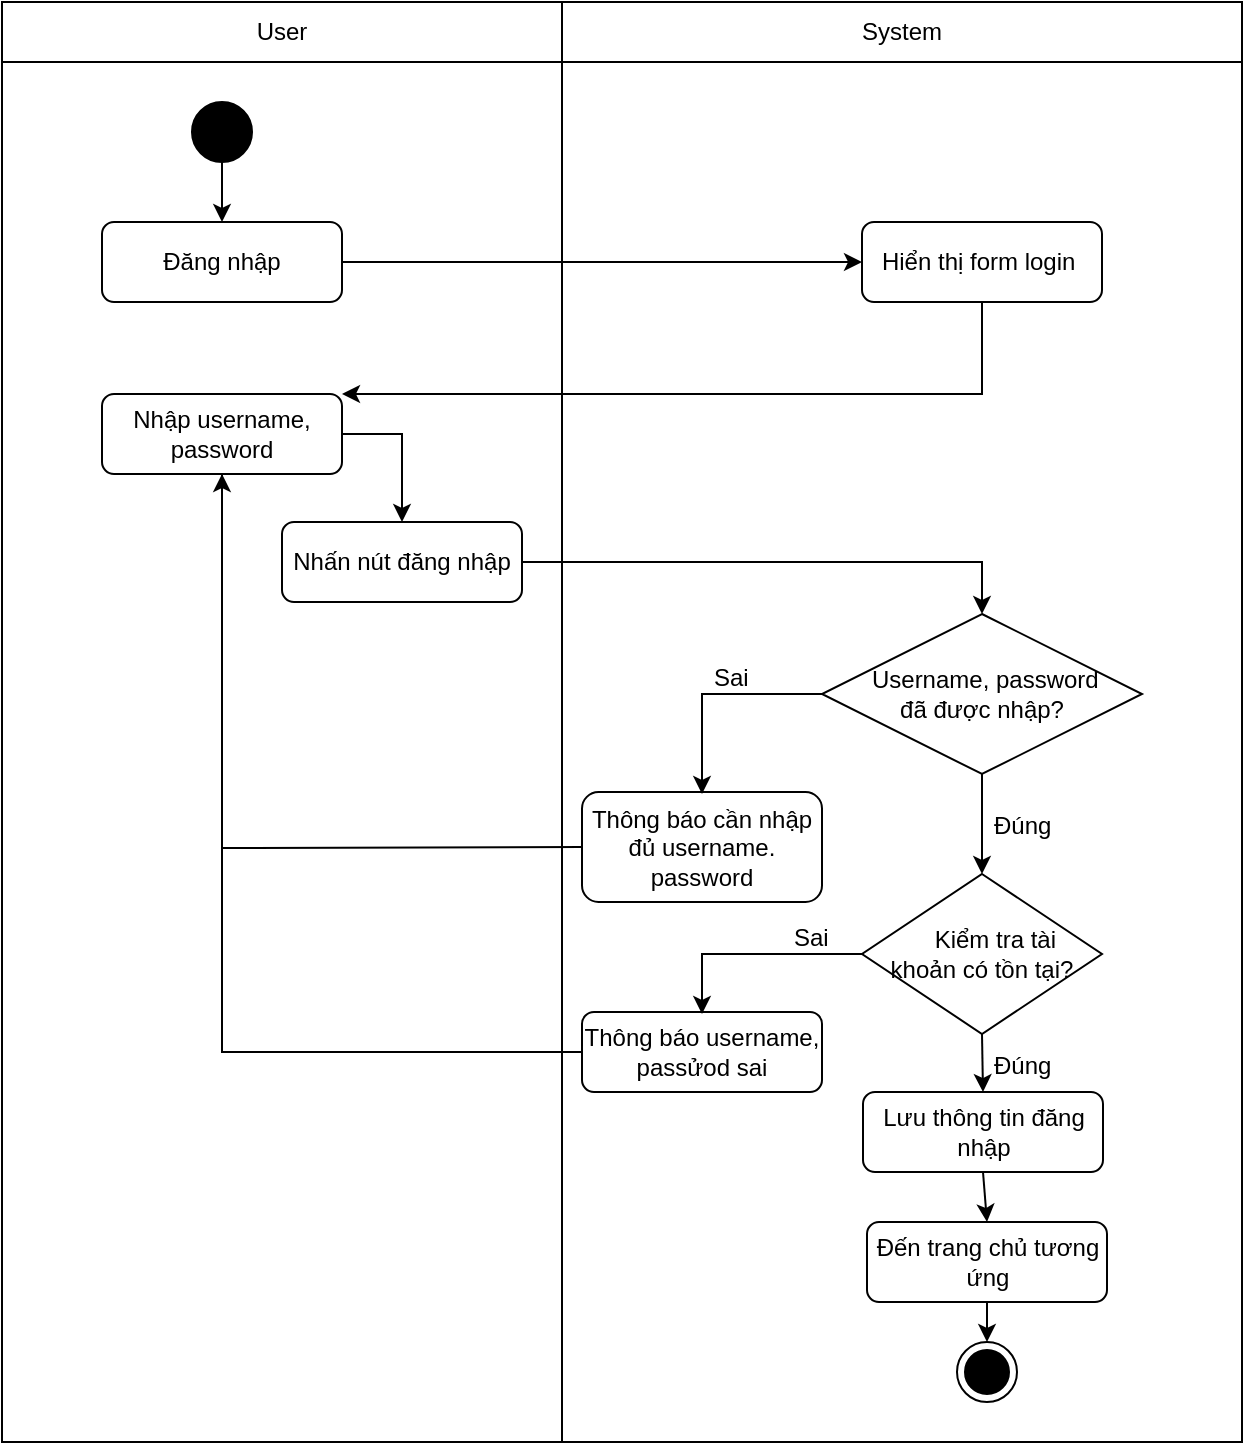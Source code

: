 <mxfile version="20.1.1" type="device"><diagram id="oj5RxCNav-90zJC_6Gj8" name="login"><mxGraphModel dx="1117" dy="623" grid="1" gridSize="10" guides="1" tooltips="1" connect="1" arrows="1" fold="1" page="1" pageScale="1" pageWidth="827" pageHeight="1169" math="0" shadow="0"><root><mxCell id="0"/><mxCell id="1" parent="0"/><mxCell id="1nr1mqPdr437piAUJrb6-1" value="" style="rounded=0;whiteSpace=wrap;html=1;fillColor=#FFFFFF;" vertex="1" parent="1"><mxGeometry x="360" y="40" width="340" height="710" as="geometry"/></mxCell><mxCell id="1nr1mqPdr437piAUJrb6-2" value="" style="rounded=0;whiteSpace=wrap;html=1;fillColor=#FFFFFF;" vertex="1" parent="1"><mxGeometry x="80" y="30" width="280" height="720" as="geometry"/></mxCell><mxCell id="1nr1mqPdr437piAUJrb6-3" value="" style="ellipse;shape=doubleEllipse;whiteSpace=wrap;html=1;aspect=fixed;fillColor=#000000;" vertex="1" parent="1"><mxGeometry x="175" y="80" width="30" height="30" as="geometry"/></mxCell><mxCell id="1nr1mqPdr437piAUJrb6-4" value="Đăng nhập" style="rounded=1;whiteSpace=wrap;html=1;fillColor=#FFFFFF;" vertex="1" parent="1"><mxGeometry x="130" y="140" width="120" height="40" as="geometry"/></mxCell><mxCell id="1nr1mqPdr437piAUJrb6-5" value="Hiển thị form login&amp;nbsp;" style="rounded=1;whiteSpace=wrap;html=1;fillColor=#FFFFFF;" vertex="1" parent="1"><mxGeometry x="510" y="140" width="120" height="40" as="geometry"/></mxCell><mxCell id="1nr1mqPdr437piAUJrb6-6" value="User" style="rounded=0;whiteSpace=wrap;html=1;fillColor=#FFFFFF;" vertex="1" parent="1"><mxGeometry x="80" y="30" width="280" height="30" as="geometry"/></mxCell><mxCell id="1nr1mqPdr437piAUJrb6-7" value="System" style="rounded=0;whiteSpace=wrap;html=1;fillColor=#FFFFFF;" vertex="1" parent="1"><mxGeometry x="360" y="30" width="340" height="30" as="geometry"/></mxCell><mxCell id="1nr1mqPdr437piAUJrb6-8" value="Nhập username, password&lt;span style=&quot;color: rgba(0, 0, 0, 0); font-family: monospace; font-size: 0px; text-align: start;&quot;&gt;%3CmxGraphModel%3E%3Croot%3E%3CmxCell%20id%3D%220%22%2F%3E%3CmxCell%20id%3D%221%22%20parent%3D%220%22%2F%3E%3CmxCell%20id%3D%222%22%20value%3D%22Nh%E1%BA%A5n%20n%C3%BAt%20%C4%91%C4%83ng%20nh%E1%BA%ADp%22%20style%3D%22rounded%3D1%3BwhiteSpace%3Dwrap%3Bhtml%3D1%3BfillColor%3D%23FFFFFF%3B%22%20vertex%3D%221%22%20parent%3D%221%22%3E%3CmxGeometry%20x%3D%22130%22%20y%3D%22120%22%20width%3D%22120%22%20height%3D%2240%22%20as%3D%22geometry%22%2F%3E%3C%2FmxCell%3E%3C%2Froot%3E%3C%2FmxGraphModel%3E&lt;/span&gt;" style="rounded=1;whiteSpace=wrap;html=1;fillColor=#FFFFFF;" vertex="1" parent="1"><mxGeometry x="130" y="226" width="120" height="40" as="geometry"/></mxCell><mxCell id="1nr1mqPdr437piAUJrb6-9" value="&amp;nbsp;Username, password&lt;br&gt;đã được nhập?" style="rhombus;whiteSpace=wrap;html=1;fillColor=#FFFFFF;" vertex="1" parent="1"><mxGeometry x="490" y="336" width="160" height="80" as="geometry"/></mxCell><mxCell id="1nr1mqPdr437piAUJrb6-10" value="&amp;nbsp; &amp;nbsp; Kiểm tra tài &lt;br&gt;khoản có tồn tại?" style="rhombus;whiteSpace=wrap;html=1;fillColor=#FFFFFF;" vertex="1" parent="1"><mxGeometry x="510" y="466" width="120" height="80" as="geometry"/></mxCell><mxCell id="1nr1mqPdr437piAUJrb6-11" value="Thông báo cần nhập đủ username. password" style="rounded=1;whiteSpace=wrap;html=1;fillColor=#FFFFFF;" vertex="1" parent="1"><mxGeometry x="370" y="425" width="120" height="55" as="geometry"/></mxCell><mxCell id="1nr1mqPdr437piAUJrb6-12" value="Thông báo username, passửod sai" style="rounded=1;whiteSpace=wrap;html=1;fillColor=#FFFFFF;" vertex="1" parent="1"><mxGeometry x="370" y="535" width="120" height="40" as="geometry"/></mxCell><mxCell id="1nr1mqPdr437piAUJrb6-13" value="Đến trang chủ tương ứng" style="rounded=1;whiteSpace=wrap;html=1;fillColor=#FFFFFF;" vertex="1" parent="1"><mxGeometry x="512.5" y="640" width="120" height="40" as="geometry"/></mxCell><mxCell id="1nr1mqPdr437piAUJrb6-14" value="" style="ellipse;html=1;shape=endState;fillColor=#000000;strokeColor=#000000;shadow=0;" vertex="1" parent="1"><mxGeometry x="557.5" y="700" width="30" height="30" as="geometry"/></mxCell><mxCell id="1nr1mqPdr437piAUJrb6-15" value="" style="endArrow=classic;html=1;rounded=0;exitX=0.5;exitY=1;exitDx=0;exitDy=0;entryX=0.5;entryY=0;entryDx=0;entryDy=0;" edge="1" parent="1" source="1nr1mqPdr437piAUJrb6-3" target="1nr1mqPdr437piAUJrb6-4"><mxGeometry width="50" height="50" relative="1" as="geometry"><mxPoint x="390" y="440" as="sourcePoint"/><mxPoint x="440" y="390" as="targetPoint"/></mxGeometry></mxCell><mxCell id="1nr1mqPdr437piAUJrb6-16" value="" style="endArrow=classic;html=1;rounded=0;exitX=0.5;exitY=1;exitDx=0;exitDy=0;entryX=0.5;entryY=0;entryDx=0;entryDy=0;" edge="1" parent="1" source="1nr1mqPdr437piAUJrb6-9" target="1nr1mqPdr437piAUJrb6-10"><mxGeometry width="50" height="50" relative="1" as="geometry"><mxPoint x="200" y="206" as="sourcePoint"/><mxPoint x="200" y="236" as="targetPoint"/></mxGeometry></mxCell><mxCell id="1nr1mqPdr437piAUJrb6-17" value="" style="endArrow=classic;html=1;rounded=0;entryX=0.5;entryY=0;entryDx=0;entryDy=0;exitX=1;exitY=0.5;exitDx=0;exitDy=0;" edge="1" parent="1" source="1nr1mqPdr437piAUJrb6-8" target="1nr1mqPdr437piAUJrb6-29"><mxGeometry width="50" height="50" relative="1" as="geometry"><mxPoint x="189.5" y="190" as="sourcePoint"/><mxPoint x="189.5" y="220" as="targetPoint"/><Array as="points"><mxPoint x="280" y="246"/></Array></mxGeometry></mxCell><mxCell id="1nr1mqPdr437piAUJrb6-18" value="" style="endArrow=classic;html=1;rounded=0;exitX=0.5;exitY=1;exitDx=0;exitDy=0;entryX=1;entryY=0;entryDx=0;entryDy=0;" edge="1" parent="1" source="1nr1mqPdr437piAUJrb6-5" target="1nr1mqPdr437piAUJrb6-8"><mxGeometry width="50" height="50" relative="1" as="geometry"><mxPoint x="220" y="140" as="sourcePoint"/><mxPoint x="220" y="170" as="targetPoint"/><Array as="points"><mxPoint x="570" y="200"/><mxPoint x="570" y="226"/><mxPoint x="430" y="226"/></Array></mxGeometry></mxCell><mxCell id="1nr1mqPdr437piAUJrb6-19" value="" style="endArrow=classic;html=1;rounded=0;exitX=1;exitY=0.5;exitDx=0;exitDy=0;entryX=0;entryY=0.5;entryDx=0;entryDy=0;" edge="1" parent="1" source="1nr1mqPdr437piAUJrb6-4" target="1nr1mqPdr437piAUJrb6-5"><mxGeometry width="50" height="50" relative="1" as="geometry"><mxPoint x="230" y="150" as="sourcePoint"/><mxPoint x="230" y="180" as="targetPoint"/></mxGeometry></mxCell><mxCell id="1nr1mqPdr437piAUJrb6-20" value="" style="endArrow=classic;html=1;rounded=0;exitX=0;exitY=0.5;exitDx=0;exitDy=0;entryX=0.5;entryY=0;entryDx=0;entryDy=0;" edge="1" parent="1" source="1nr1mqPdr437piAUJrb6-9"><mxGeometry width="50" height="50" relative="1" as="geometry"><mxPoint x="580" y="386" as="sourcePoint"/><mxPoint x="430" y="426" as="targetPoint"/><Array as="points"><mxPoint x="430" y="376"/></Array></mxGeometry></mxCell><mxCell id="1nr1mqPdr437piAUJrb6-21" value="Đúng" style="text;strokeColor=none;fillColor=none;align=left;verticalAlign=middle;spacingLeft=4;spacingRight=4;overflow=hidden;points=[[0,0.5],[1,0.5]];portConstraint=eastwest;rotatable=0;shadow=0;" vertex="1" parent="1"><mxGeometry x="570" y="426" width="80" height="30" as="geometry"/></mxCell><mxCell id="1nr1mqPdr437piAUJrb6-22" value="Sai" style="text;strokeColor=none;fillColor=none;align=left;verticalAlign=middle;spacingLeft=4;spacingRight=4;overflow=hidden;points=[[0,0.5],[1,0.5]];portConstraint=eastwest;rotatable=0;shadow=0;" vertex="1" parent="1"><mxGeometry x="430" y="352" width="80" height="30" as="geometry"/></mxCell><mxCell id="1nr1mqPdr437piAUJrb6-23" value="" style="endArrow=classic;html=1;rounded=0;exitX=0.5;exitY=1;exitDx=0;exitDy=0;entryX=0.5;entryY=0;entryDx=0;entryDy=0;" edge="1" parent="1" source="1nr1mqPdr437piAUJrb6-13" target="1nr1mqPdr437piAUJrb6-14"><mxGeometry width="50" height="50" relative="1" as="geometry"><mxPoint x="570" y="626" as="sourcePoint"/><mxPoint x="570" y="656" as="targetPoint"/></mxGeometry></mxCell><mxCell id="1nr1mqPdr437piAUJrb6-24" value="" style="endArrow=classic;html=1;rounded=0;exitX=0.5;exitY=1;exitDx=0;exitDy=0;entryX=0.5;entryY=0;entryDx=0;entryDy=0;" edge="1" parent="1" source="1nr1mqPdr437piAUJrb6-10" target="1nr1mqPdr437piAUJrb6-32"><mxGeometry width="50" height="50" relative="1" as="geometry"><mxPoint x="210" y="216" as="sourcePoint"/><mxPoint x="210" y="246" as="targetPoint"/></mxGeometry></mxCell><mxCell id="1nr1mqPdr437piAUJrb6-25" value="" style="endArrow=classic;html=1;rounded=0;exitX=0;exitY=0.5;exitDx=0;exitDy=0;entryX=0.5;entryY=0;entryDx=0;entryDy=0;" edge="1" parent="1" source="1nr1mqPdr437piAUJrb6-10"><mxGeometry width="50" height="50" relative="1" as="geometry"><mxPoint x="440" y="556" as="sourcePoint"/><mxPoint x="430" y="536" as="targetPoint"/><Array as="points"><mxPoint x="430" y="506"/></Array></mxGeometry></mxCell><mxCell id="1nr1mqPdr437piAUJrb6-26" value="Đúng" style="text;strokeColor=none;fillColor=none;align=left;verticalAlign=middle;spacingLeft=4;spacingRight=4;overflow=hidden;points=[[0,0.5],[1,0.5]];portConstraint=eastwest;rotatable=0;shadow=0;" vertex="1" parent="1"><mxGeometry x="570" y="546" width="80" height="30" as="geometry"/></mxCell><mxCell id="1nr1mqPdr437piAUJrb6-27" value="Sai" style="text;strokeColor=none;fillColor=none;align=left;verticalAlign=middle;spacingLeft=4;spacingRight=4;overflow=hidden;points=[[0,0.5],[1,0.5]];portConstraint=eastwest;rotatable=0;shadow=0;" vertex="1" parent="1"><mxGeometry x="470" y="482" width="80" height="30" as="geometry"/></mxCell><mxCell id="1nr1mqPdr437piAUJrb6-28" value="" style="endArrow=classic;html=1;rounded=0;exitX=0;exitY=0.5;exitDx=0;exitDy=0;entryX=0.5;entryY=1;entryDx=0;entryDy=0;" edge="1" parent="1" source="1nr1mqPdr437piAUJrb6-12" target="1nr1mqPdr437piAUJrb6-8"><mxGeometry width="50" height="50" relative="1" as="geometry"><mxPoint x="580" y="550" as="sourcePoint"/><mxPoint x="580" y="610" as="targetPoint"/><Array as="points"><mxPoint x="190" y="555"/></Array></mxGeometry></mxCell><mxCell id="1nr1mqPdr437piAUJrb6-29" value="Nhấn nút đăng nhập" style="rounded=1;whiteSpace=wrap;html=1;fillColor=#FFFFFF;" vertex="1" parent="1"><mxGeometry x="220" y="290" width="120" height="40" as="geometry"/></mxCell><mxCell id="1nr1mqPdr437piAUJrb6-30" value="" style="endArrow=none;html=1;rounded=0;exitX=0;exitY=0.5;exitDx=0;exitDy=0;entryX=0.5;entryY=1;entryDx=0;entryDy=0;" edge="1" parent="1" source="1nr1mqPdr437piAUJrb6-11" target="1nr1mqPdr437piAUJrb6-8"><mxGeometry width="50" height="50" relative="1" as="geometry"><mxPoint x="370" y="360" as="sourcePoint"/><mxPoint x="190" y="270" as="targetPoint"/><Array as="points"><mxPoint x="190" y="453"/></Array></mxGeometry></mxCell><mxCell id="1nr1mqPdr437piAUJrb6-31" value="" style="endArrow=classic;html=1;rounded=0;exitX=1;exitY=0.5;exitDx=0;exitDy=0;entryX=0.5;entryY=0;entryDx=0;entryDy=0;" edge="1" parent="1" source="1nr1mqPdr437piAUJrb6-29" target="1nr1mqPdr437piAUJrb6-9"><mxGeometry width="50" height="50" relative="1" as="geometry"><mxPoint x="520" y="367" as="sourcePoint"/><mxPoint x="440" y="417" as="targetPoint"/><Array as="points"><mxPoint x="570" y="310"/></Array></mxGeometry></mxCell><mxCell id="1nr1mqPdr437piAUJrb6-32" value="Lưu thông tin đăng nhập" style="rounded=1;whiteSpace=wrap;html=1;fillColor=#FFFFFF;" vertex="1" parent="1"><mxGeometry x="510.5" y="575" width="120" height="40" as="geometry"/></mxCell><mxCell id="1nr1mqPdr437piAUJrb6-33" value="" style="endArrow=classic;html=1;rounded=0;exitX=0.5;exitY=1;exitDx=0;exitDy=0;entryX=0.5;entryY=0;entryDx=0;entryDy=0;" edge="1" parent="1" source="1nr1mqPdr437piAUJrb6-32" target="1nr1mqPdr437piAUJrb6-13"><mxGeometry width="50" height="50" relative="1" as="geometry"><mxPoint x="320" y="600" as="sourcePoint"/><mxPoint x="370" y="550" as="targetPoint"/></mxGeometry></mxCell></root></mxGraphModel></diagram></mxfile>
